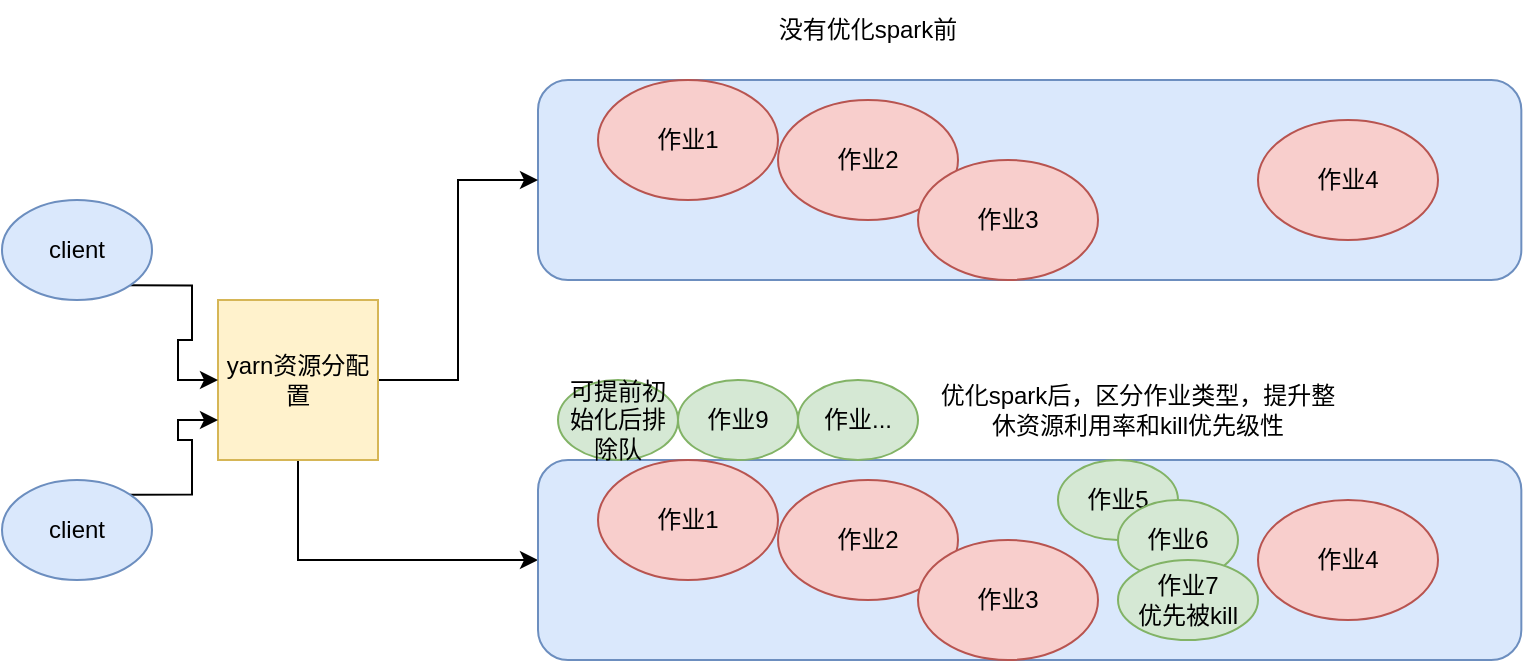 <mxfile version="27.0.9">
  <diagram name="第 1 页" id="YQLcGAZkTCQo_GYeqKLx">
    <mxGraphModel dx="1426" dy="769" grid="1" gridSize="10" guides="1" tooltips="1" connect="1" arrows="1" fold="1" page="1" pageScale="1" pageWidth="827" pageHeight="1169" math="0" shadow="0">
      <root>
        <mxCell id="0" />
        <mxCell id="1" parent="0" />
        <mxCell id="2a_4hEkA-0nOP-3N02eU-1" value="" style="rounded=1;whiteSpace=wrap;html=1;fillColor=#dae8fc;strokeColor=#6c8ebf;" vertex="1" parent="1">
          <mxGeometry x="270" y="180" width="491.67" height="100" as="geometry" />
        </mxCell>
        <mxCell id="2a_4hEkA-0nOP-3N02eU-3" value="作业1" style="ellipse;whiteSpace=wrap;html=1;fillColor=#f8cecc;strokeColor=#b85450;" vertex="1" parent="1">
          <mxGeometry x="300" y="180" width="90" height="60" as="geometry" />
        </mxCell>
        <mxCell id="2a_4hEkA-0nOP-3N02eU-6" value="作业2" style="ellipse;whiteSpace=wrap;html=1;fillColor=#f8cecc;strokeColor=#b85450;" vertex="1" parent="1">
          <mxGeometry x="390" y="190" width="90" height="60" as="geometry" />
        </mxCell>
        <mxCell id="2a_4hEkA-0nOP-3N02eU-7" value="作业3" style="ellipse;whiteSpace=wrap;html=1;fillColor=#f8cecc;strokeColor=#b85450;" vertex="1" parent="1">
          <mxGeometry x="460" y="220" width="90" height="60" as="geometry" />
        </mxCell>
        <mxCell id="2a_4hEkA-0nOP-3N02eU-8" value="作业4" style="ellipse;whiteSpace=wrap;html=1;fillColor=#f8cecc;strokeColor=#b85450;" vertex="1" parent="1">
          <mxGeometry x="630" y="200" width="90" height="60" as="geometry" />
        </mxCell>
        <mxCell id="2a_4hEkA-0nOP-3N02eU-11" style="edgeStyle=orthogonalEdgeStyle;rounded=0;orthogonalLoop=1;jettySize=auto;html=1;entryX=0;entryY=0.5;entryDx=0;entryDy=0;" edge="1" parent="1" source="2a_4hEkA-0nOP-3N02eU-10" target="2a_4hEkA-0nOP-3N02eU-1">
          <mxGeometry relative="1" as="geometry" />
        </mxCell>
        <mxCell id="2a_4hEkA-0nOP-3N02eU-27" style="edgeStyle=orthogonalEdgeStyle;rounded=0;orthogonalLoop=1;jettySize=auto;html=1;exitX=0.5;exitY=1;exitDx=0;exitDy=0;entryX=0;entryY=0.5;entryDx=0;entryDy=0;" edge="1" parent="1" source="2a_4hEkA-0nOP-3N02eU-10" target="2a_4hEkA-0nOP-3N02eU-12">
          <mxGeometry relative="1" as="geometry" />
        </mxCell>
        <mxCell id="2a_4hEkA-0nOP-3N02eU-10" value="yarn资源分配置" style="whiteSpace=wrap;html=1;aspect=fixed;fillColor=#fff2cc;strokeColor=#d6b656;" vertex="1" parent="1">
          <mxGeometry x="110" y="290" width="80" height="80" as="geometry" />
        </mxCell>
        <mxCell id="2a_4hEkA-0nOP-3N02eU-12" value="" style="rounded=1;whiteSpace=wrap;html=1;fillColor=#dae8fc;strokeColor=#6c8ebf;" vertex="1" parent="1">
          <mxGeometry x="270" y="370" width="491.67" height="100" as="geometry" />
        </mxCell>
        <mxCell id="2a_4hEkA-0nOP-3N02eU-13" value="作业1" style="ellipse;whiteSpace=wrap;html=1;fillColor=#f8cecc;strokeColor=#b85450;" vertex="1" parent="1">
          <mxGeometry x="300" y="370" width="90" height="60" as="geometry" />
        </mxCell>
        <mxCell id="2a_4hEkA-0nOP-3N02eU-14" value="作业2" style="ellipse;whiteSpace=wrap;html=1;fillColor=#f8cecc;strokeColor=#b85450;" vertex="1" parent="1">
          <mxGeometry x="390" y="380" width="90" height="60" as="geometry" />
        </mxCell>
        <mxCell id="2a_4hEkA-0nOP-3N02eU-15" value="作业3" style="ellipse;whiteSpace=wrap;html=1;fillColor=#f8cecc;strokeColor=#b85450;" vertex="1" parent="1">
          <mxGeometry x="460" y="410" width="90" height="60" as="geometry" />
        </mxCell>
        <mxCell id="2a_4hEkA-0nOP-3N02eU-16" value="作业4" style="ellipse;whiteSpace=wrap;html=1;fillColor=#f8cecc;strokeColor=#b85450;" vertex="1" parent="1">
          <mxGeometry x="630" y="390" width="90" height="60" as="geometry" />
        </mxCell>
        <mxCell id="2a_4hEkA-0nOP-3N02eU-28" style="edgeStyle=orthogonalEdgeStyle;rounded=0;orthogonalLoop=1;jettySize=auto;html=1;exitX=1;exitY=1;exitDx=0;exitDy=0;entryX=0;entryY=0.5;entryDx=0;entryDy=0;" edge="1" parent="1" source="2a_4hEkA-0nOP-3N02eU-17" target="2a_4hEkA-0nOP-3N02eU-10">
          <mxGeometry relative="1" as="geometry" />
        </mxCell>
        <mxCell id="2a_4hEkA-0nOP-3N02eU-17" value="client" style="ellipse;whiteSpace=wrap;html=1;fillColor=#dae8fc;strokeColor=#6c8ebf;" vertex="1" parent="1">
          <mxGeometry x="2" y="240" width="75" height="50" as="geometry" />
        </mxCell>
        <mxCell id="2a_4hEkA-0nOP-3N02eU-29" style="edgeStyle=orthogonalEdgeStyle;rounded=0;orthogonalLoop=1;jettySize=auto;html=1;exitX=1;exitY=0;exitDx=0;exitDy=0;entryX=0;entryY=0.75;entryDx=0;entryDy=0;" edge="1" parent="1" source="2a_4hEkA-0nOP-3N02eU-18" target="2a_4hEkA-0nOP-3N02eU-10">
          <mxGeometry relative="1" as="geometry" />
        </mxCell>
        <mxCell id="2a_4hEkA-0nOP-3N02eU-18" value="client" style="ellipse;whiteSpace=wrap;html=1;fillColor=#dae8fc;strokeColor=#6c8ebf;" vertex="1" parent="1">
          <mxGeometry x="2" y="380" width="75" height="50" as="geometry" />
        </mxCell>
        <mxCell id="2a_4hEkA-0nOP-3N02eU-19" value="可提前初始化后排除队" style="ellipse;whiteSpace=wrap;html=1;fillColor=#d5e8d4;strokeColor=#82b366;" vertex="1" parent="1">
          <mxGeometry x="280" y="330" width="60" height="40" as="geometry" />
        </mxCell>
        <mxCell id="2a_4hEkA-0nOP-3N02eU-20" value="作业9" style="ellipse;whiteSpace=wrap;html=1;fillColor=#d5e8d4;strokeColor=#82b366;" vertex="1" parent="1">
          <mxGeometry x="340" y="330" width="60" height="40" as="geometry" />
        </mxCell>
        <mxCell id="2a_4hEkA-0nOP-3N02eU-21" value="作业..." style="ellipse;whiteSpace=wrap;html=1;fillColor=#d5e8d4;strokeColor=#82b366;" vertex="1" parent="1">
          <mxGeometry x="400" y="330" width="60" height="40" as="geometry" />
        </mxCell>
        <mxCell id="2a_4hEkA-0nOP-3N02eU-22" value="作业5" style="ellipse;whiteSpace=wrap;html=1;fillColor=#d5e8d4;strokeColor=#82b366;" vertex="1" parent="1">
          <mxGeometry x="530" y="370" width="60" height="40" as="geometry" />
        </mxCell>
        <mxCell id="2a_4hEkA-0nOP-3N02eU-23" value="作业6" style="ellipse;whiteSpace=wrap;html=1;fillColor=#d5e8d4;strokeColor=#82b366;" vertex="1" parent="1">
          <mxGeometry x="560" y="390" width="60" height="40" as="geometry" />
        </mxCell>
        <mxCell id="2a_4hEkA-0nOP-3N02eU-24" value="作业7&lt;div&gt;优先被kill&lt;/div&gt;" style="ellipse;whiteSpace=wrap;html=1;fillColor=#d5e8d4;strokeColor=#82b366;" vertex="1" parent="1">
          <mxGeometry x="560" y="420" width="70" height="40" as="geometry" />
        </mxCell>
        <mxCell id="2a_4hEkA-0nOP-3N02eU-25" value="没有优化spark前" style="text;html=1;align=center;verticalAlign=middle;whiteSpace=wrap;rounded=0;" vertex="1" parent="1">
          <mxGeometry x="370" y="140" width="130" height="30" as="geometry" />
        </mxCell>
        <mxCell id="2a_4hEkA-0nOP-3N02eU-26" value="优化spark后，区分作业类型，提升整休资源利用率和kill优先级性" style="text;html=1;align=center;verticalAlign=middle;whiteSpace=wrap;rounded=0;" vertex="1" parent="1">
          <mxGeometry x="470" y="330" width="200" height="30" as="geometry" />
        </mxCell>
      </root>
    </mxGraphModel>
  </diagram>
</mxfile>
